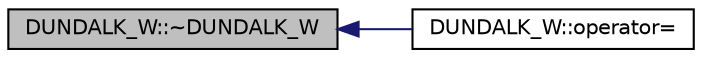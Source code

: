 digraph "DUNDALK_W::~DUNDALK_W"
{
  edge [fontname="Helvetica",fontsize="10",labelfontname="Helvetica",labelfontsize="10"];
  node [fontname="Helvetica",fontsize="10",shape=record];
  rankdir="LR";
  Node1 [label="DUNDALK_W::~DUNDALK_W",height=0.2,width=0.4,color="black", fillcolor="grey75", style="filled", fontcolor="black"];
  Node1 -> Node2 [dir="back",color="midnightblue",fontsize="10",style="solid"];
  Node2 [label="DUNDALK_W::operator=",height=0.2,width=0.4,color="black", fillcolor="white", style="filled",URL="$class_d_u_n_d_a_l_k___w.html#a63e33d9aa73d944f92928e90566874b9"];
}
